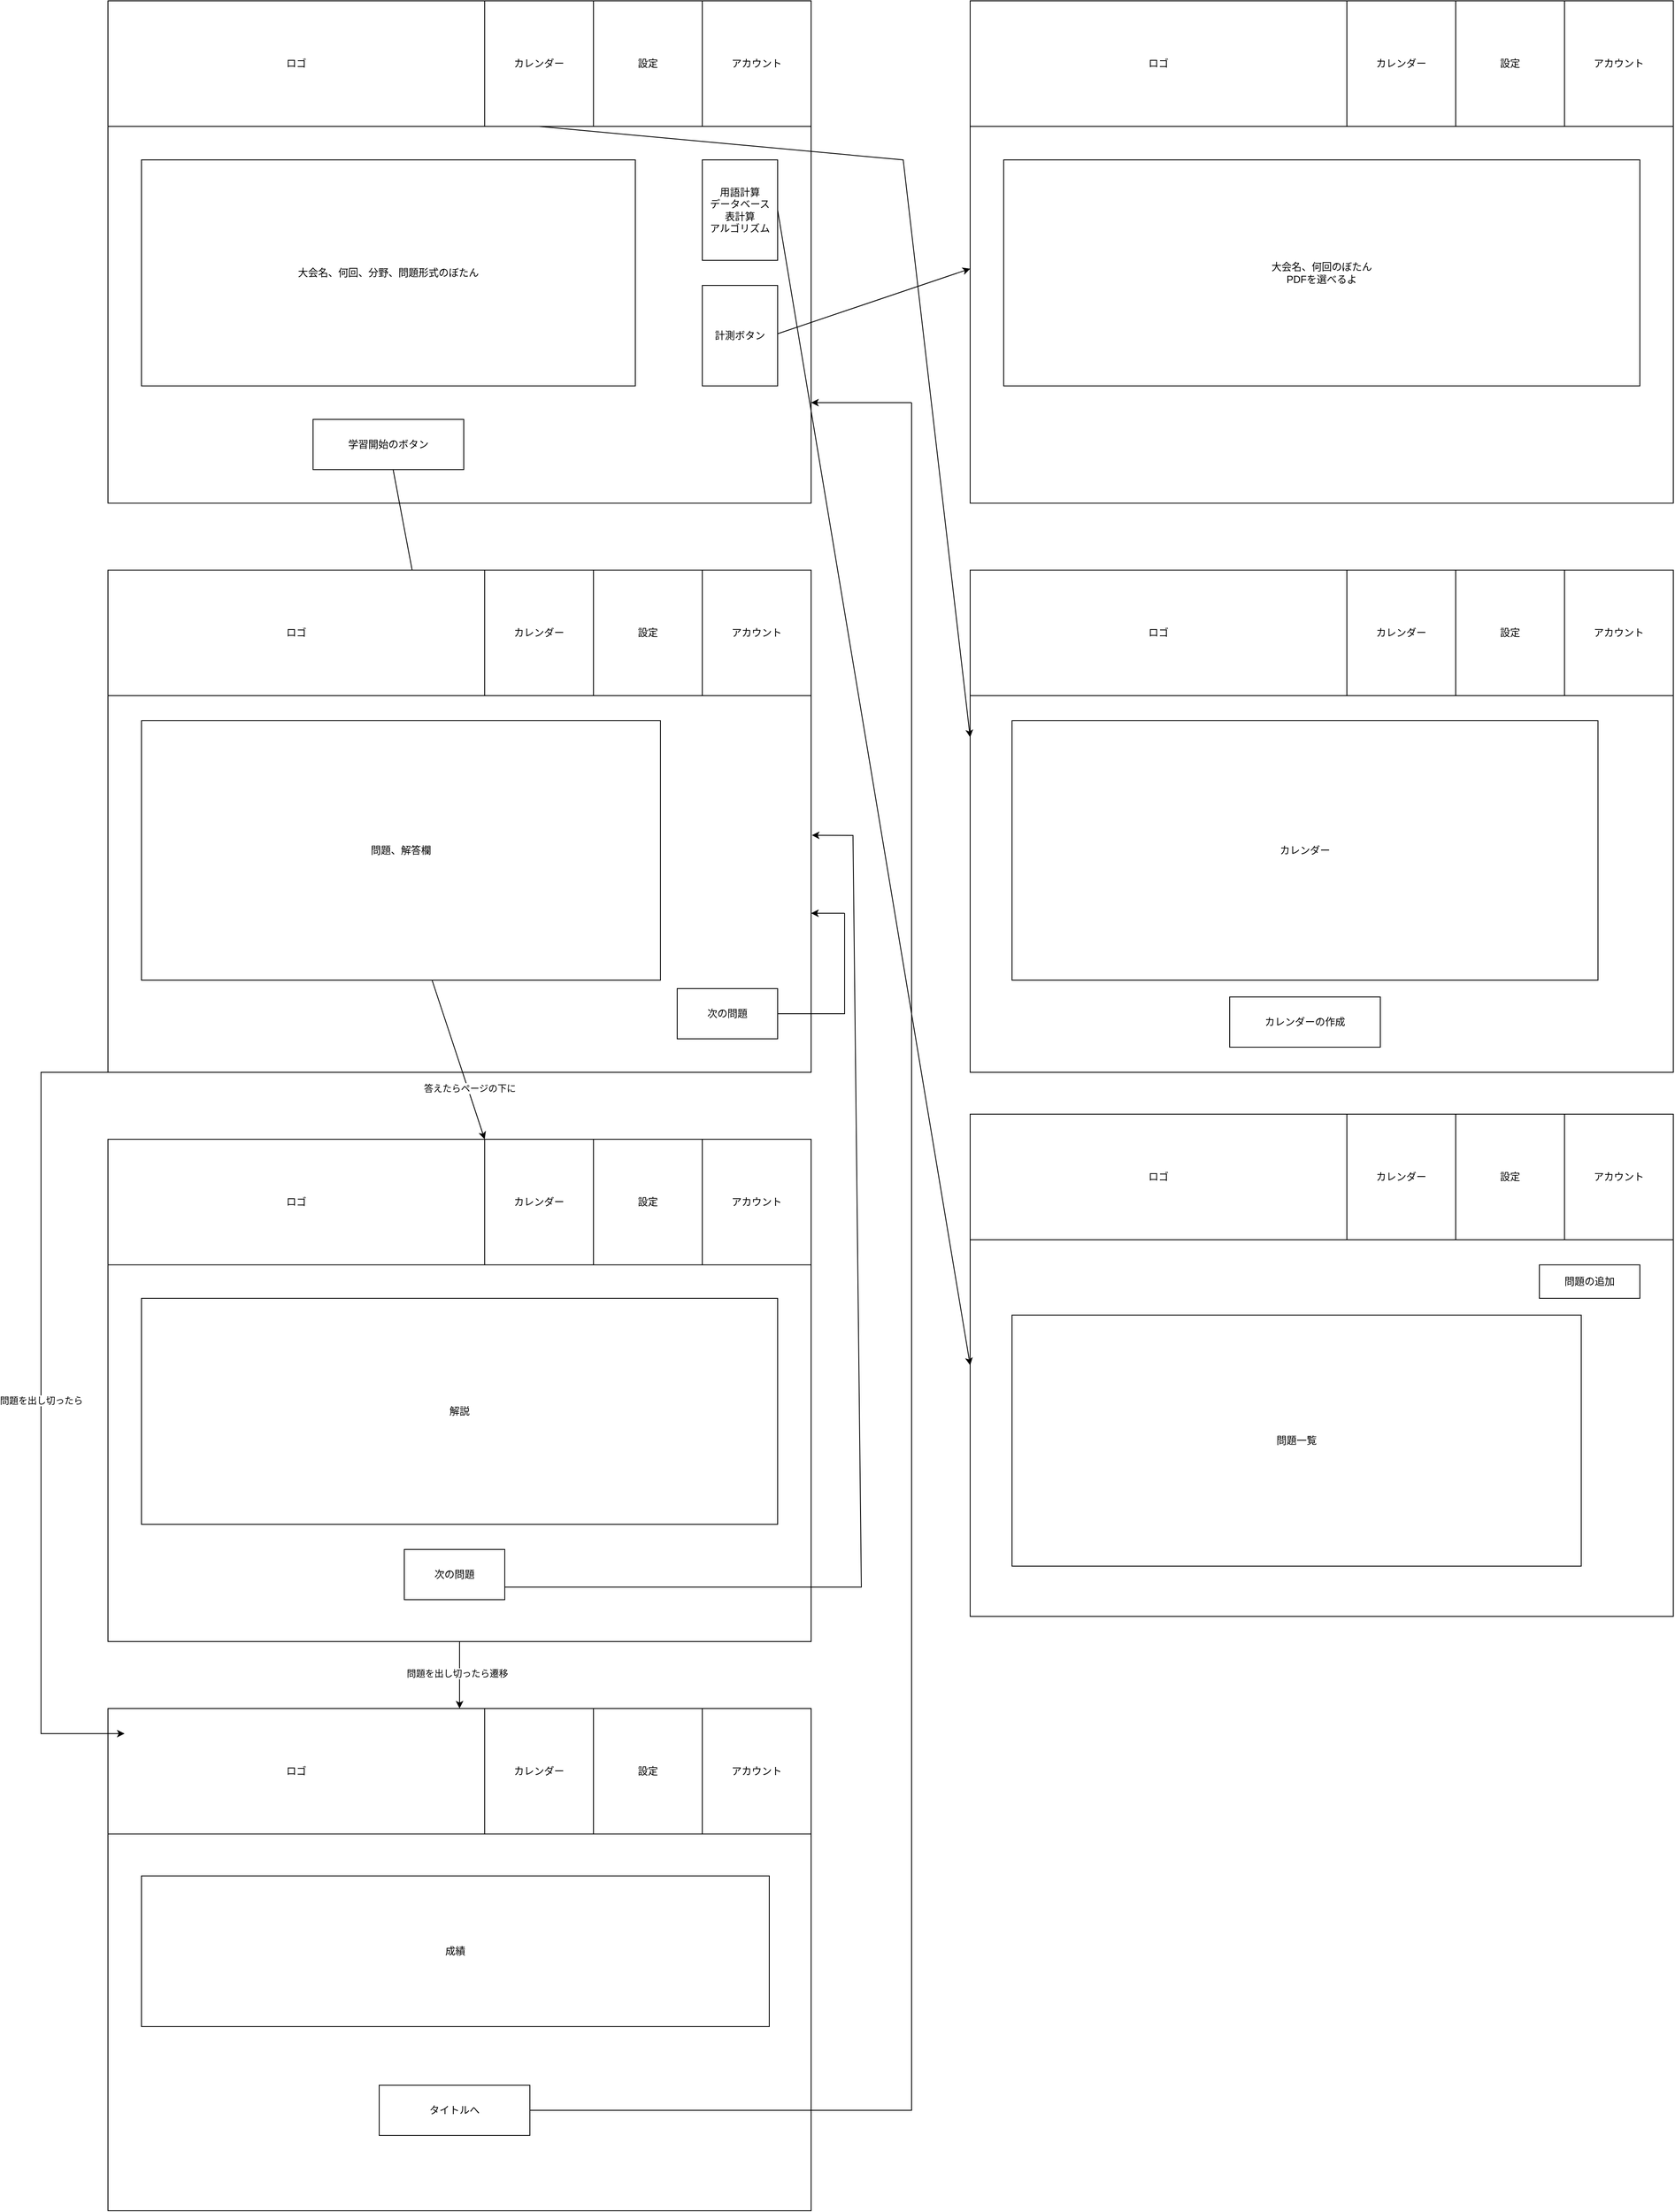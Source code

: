 <mxfile version="24.4.14" type="device">
  <diagram name="ページ1" id="dh2QZhzZqzziUDRQoIfL">
    <mxGraphModel dx="3695" dy="1560" grid="1" gridSize="10" guides="1" tooltips="1" connect="1" arrows="1" fold="1" page="1" pageScale="1" pageWidth="827" pageHeight="1169" math="0" shadow="0">
      <root>
        <mxCell id="0" />
        <mxCell id="1" parent="0" />
        <mxCell id="YVsaJTLRSC4F98zlZ3vZ-1" value="" style="rounded=0;whiteSpace=wrap;html=1;movable=1;resizable=1;rotatable=1;deletable=1;editable=1;locked=0;connectable=1;" parent="1" vertex="1">
          <mxGeometry width="840" height="600" as="geometry" />
        </mxCell>
        <mxCell id="YVsaJTLRSC4F98zlZ3vZ-2" value="" style="rounded=0;whiteSpace=wrap;html=1;movable=1;resizable=1;rotatable=1;deletable=1;editable=1;locked=0;connectable=1;" parent="1" vertex="1">
          <mxGeometry width="840" height="150" as="geometry" />
        </mxCell>
        <mxCell id="YVsaJTLRSC4F98zlZ3vZ-3" value="ロゴ" style="rounded=0;whiteSpace=wrap;html=1;movable=1;resizable=1;rotatable=1;deletable=1;editable=1;locked=0;connectable=1;" parent="1" vertex="1">
          <mxGeometry width="450" height="150" as="geometry" />
        </mxCell>
        <mxCell id="YVsaJTLRSC4F98zlZ3vZ-4" value="設定" style="rounded=0;whiteSpace=wrap;html=1;movable=1;resizable=1;rotatable=1;deletable=1;editable=1;locked=0;connectable=1;" parent="1" vertex="1">
          <mxGeometry x="580" width="130" height="150" as="geometry" />
        </mxCell>
        <mxCell id="YVsaJTLRSC4F98zlZ3vZ-5" value="カレンダー" style="rounded=0;whiteSpace=wrap;html=1;movable=1;resizable=1;rotatable=1;deletable=1;editable=1;locked=0;connectable=1;" parent="1" vertex="1">
          <mxGeometry x="450" width="130" height="150" as="geometry" />
        </mxCell>
        <mxCell id="YVsaJTLRSC4F98zlZ3vZ-6" value="アカウント" style="rounded=0;whiteSpace=wrap;html=1;movable=1;resizable=1;rotatable=1;deletable=1;editable=1;locked=0;connectable=1;" parent="1" vertex="1">
          <mxGeometry x="710" width="130" height="150" as="geometry" />
        </mxCell>
        <mxCell id="YVsaJTLRSC4F98zlZ3vZ-7" value="&lt;div&gt;&lt;span style=&quot;background-color: initial;&quot;&gt;計測ボタン&lt;/span&gt;&lt;br&gt;&lt;/div&gt;" style="rounded=0;whiteSpace=wrap;html=1;movable=1;resizable=1;rotatable=1;deletable=1;editable=1;locked=0;connectable=1;" parent="1" vertex="1">
          <mxGeometry x="710" y="340" width="90" height="120" as="geometry" />
        </mxCell>
        <mxCell id="YVsaJTLRSC4F98zlZ3vZ-8" value="大会名、何回、分野、問題形式のぼたん" style="rounded=0;whiteSpace=wrap;html=1;movable=1;resizable=1;rotatable=1;deletable=1;editable=1;locked=0;connectable=1;" parent="1" vertex="1">
          <mxGeometry x="40" y="190" width="590" height="270" as="geometry" />
        </mxCell>
        <mxCell id="YVsaJTLRSC4F98zlZ3vZ-10" value="学習開始のボタン" style="rounded=0;whiteSpace=wrap;html=1;movable=1;resizable=1;rotatable=1;deletable=1;editable=1;locked=0;connectable=1;" parent="1" vertex="1">
          <mxGeometry x="245" y="500" width="180" height="60" as="geometry" />
        </mxCell>
        <mxCell id="YVsaJTLRSC4F98zlZ3vZ-22" value="" style="endArrow=none;html=1;rounded=0;" parent="1" source="YVsaJTLRSC4F98zlZ3vZ-24" target="YVsaJTLRSC4F98zlZ3vZ-10" edge="1">
          <mxGeometry width="50" height="50" relative="1" as="geometry">
            <mxPoint x="410" y="680" as="sourcePoint" />
            <mxPoint x="350" y="560" as="targetPoint" />
          </mxGeometry>
        </mxCell>
        <mxCell id="YVsaJTLRSC4F98zlZ3vZ-24" value="" style="rounded=0;whiteSpace=wrap;html=1;" parent="1" vertex="1">
          <mxGeometry y="680" width="840" height="600" as="geometry" />
        </mxCell>
        <mxCell id="YVsaJTLRSC4F98zlZ3vZ-26" value="問題、解答欄" style="rounded=0;whiteSpace=wrap;html=1;" parent="1" vertex="1">
          <mxGeometry x="40" y="860" width="620" height="310" as="geometry" />
        </mxCell>
        <mxCell id="YVsaJTLRSC4F98zlZ3vZ-27" value="" style="rounded=0;whiteSpace=wrap;html=1;" parent="1" vertex="1">
          <mxGeometry y="1360" width="840" height="600" as="geometry" />
        </mxCell>
        <mxCell id="YVsaJTLRSC4F98zlZ3vZ-30" value="次の問題" style="rounded=0;whiteSpace=wrap;html=1;" parent="1" vertex="1">
          <mxGeometry x="354" y="1850" width="120" height="60" as="geometry" />
        </mxCell>
        <mxCell id="YVsaJTLRSC4F98zlZ3vZ-31" value="次の問題" style="rounded=0;whiteSpace=wrap;html=1;" parent="1" vertex="1">
          <mxGeometry x="680" y="1180" width="120" height="60" as="geometry" />
        </mxCell>
        <mxCell id="YVsaJTLRSC4F98zlZ3vZ-32" value="解説" style="rounded=0;whiteSpace=wrap;html=1;" parent="1" vertex="1">
          <mxGeometry x="40" y="1550" width="760" height="270" as="geometry" />
        </mxCell>
        <mxCell id="YVsaJTLRSC4F98zlZ3vZ-33" value="" style="endArrow=classic;html=1;rounded=0;entryX=0.5;entryY=0;entryDx=0;entryDy=0;" parent="1" source="YVsaJTLRSC4F98zlZ3vZ-27" target="YVsaJTLRSC4F98zlZ3vZ-34" edge="1">
          <mxGeometry width="50" height="50" relative="1" as="geometry">
            <mxPoint x="389" y="2030" as="sourcePoint" />
            <mxPoint x="439" y="1980" as="targetPoint" />
          </mxGeometry>
        </mxCell>
        <mxCell id="YVsaJTLRSC4F98zlZ3vZ-36" value="問題を出し切ったら遷移" style="edgeLabel;html=1;align=center;verticalAlign=middle;resizable=0;points=[];" parent="YVsaJTLRSC4F98zlZ3vZ-33" vertex="1" connectable="0">
          <mxGeometry x="-0.051" y="-3" relative="1" as="geometry">
            <mxPoint as="offset" />
          </mxGeometry>
        </mxCell>
        <mxCell id="YVsaJTLRSC4F98zlZ3vZ-34" value="" style="rounded=0;whiteSpace=wrap;html=1;" parent="1" vertex="1">
          <mxGeometry y="2040" width="840" height="600" as="geometry" />
        </mxCell>
        <mxCell id="YVsaJTLRSC4F98zlZ3vZ-37" value="" style="rounded=0;whiteSpace=wrap;html=1;movable=1;resizable=1;rotatable=1;deletable=1;editable=1;locked=0;connectable=1;" parent="1" vertex="1">
          <mxGeometry y="2040" width="840" height="150" as="geometry" />
        </mxCell>
        <mxCell id="YVsaJTLRSC4F98zlZ3vZ-38" value="ロゴ" style="rounded=0;whiteSpace=wrap;html=1;movable=1;resizable=1;rotatable=1;deletable=1;editable=1;locked=0;connectable=1;" parent="1" vertex="1">
          <mxGeometry y="2040" width="450" height="150" as="geometry" />
        </mxCell>
        <mxCell id="YVsaJTLRSC4F98zlZ3vZ-39" value="設定" style="rounded=0;whiteSpace=wrap;html=1;movable=1;resizable=1;rotatable=1;deletable=1;editable=1;locked=0;connectable=1;" parent="1" vertex="1">
          <mxGeometry x="580" y="2040" width="130" height="150" as="geometry" />
        </mxCell>
        <mxCell id="YVsaJTLRSC4F98zlZ3vZ-40" value="カレンダー" style="rounded=0;whiteSpace=wrap;html=1;movable=1;resizable=1;rotatable=1;deletable=1;editable=1;locked=0;connectable=1;" parent="1" vertex="1">
          <mxGeometry x="450" y="2040" width="130" height="150" as="geometry" />
        </mxCell>
        <mxCell id="YVsaJTLRSC4F98zlZ3vZ-41" value="アカウント" style="rounded=0;whiteSpace=wrap;html=1;movable=1;resizable=1;rotatable=1;deletable=1;editable=1;locked=0;connectable=1;" parent="1" vertex="1">
          <mxGeometry x="710" y="2040" width="130" height="150" as="geometry" />
        </mxCell>
        <mxCell id="YVsaJTLRSC4F98zlZ3vZ-42" value="" style="rounded=0;whiteSpace=wrap;html=1;movable=1;resizable=1;rotatable=1;deletable=1;editable=1;locked=0;connectable=1;" parent="1" vertex="1">
          <mxGeometry y="1360" width="840" height="150" as="geometry" />
        </mxCell>
        <mxCell id="YVsaJTLRSC4F98zlZ3vZ-43" value="ロゴ" style="rounded=0;whiteSpace=wrap;html=1;movable=1;resizable=1;rotatable=1;deletable=1;editable=1;locked=0;connectable=1;" parent="1" vertex="1">
          <mxGeometry y="1360" width="450" height="150" as="geometry" />
        </mxCell>
        <mxCell id="YVsaJTLRSC4F98zlZ3vZ-44" value="設定" style="rounded=0;whiteSpace=wrap;html=1;movable=1;resizable=1;rotatable=1;deletable=1;editable=1;locked=0;connectable=1;" parent="1" vertex="1">
          <mxGeometry x="580" y="1360" width="130" height="150" as="geometry" />
        </mxCell>
        <mxCell id="YVsaJTLRSC4F98zlZ3vZ-45" value="カレンダー" style="rounded=0;whiteSpace=wrap;html=1;movable=1;resizable=1;rotatable=1;deletable=1;editable=1;locked=0;connectable=1;" parent="1" vertex="1">
          <mxGeometry x="450" y="1360" width="130" height="150" as="geometry" />
        </mxCell>
        <mxCell id="YVsaJTLRSC4F98zlZ3vZ-46" value="アカウント" style="rounded=0;whiteSpace=wrap;html=1;movable=1;resizable=1;rotatable=1;deletable=1;editable=1;locked=0;connectable=1;" parent="1" vertex="1">
          <mxGeometry x="710" y="1360" width="130" height="150" as="geometry" />
        </mxCell>
        <mxCell id="YVsaJTLRSC4F98zlZ3vZ-47" value="" style="rounded=0;whiteSpace=wrap;html=1;movable=1;resizable=1;rotatable=1;deletable=1;editable=1;locked=0;connectable=1;" parent="1" vertex="1">
          <mxGeometry y="680" width="840" height="150" as="geometry" />
        </mxCell>
        <mxCell id="YVsaJTLRSC4F98zlZ3vZ-48" value="ロゴ" style="rounded=0;whiteSpace=wrap;html=1;movable=1;resizable=1;rotatable=1;deletable=1;editable=1;locked=0;connectable=1;" parent="1" vertex="1">
          <mxGeometry y="680" width="450" height="150" as="geometry" />
        </mxCell>
        <mxCell id="YVsaJTLRSC4F98zlZ3vZ-49" value="設定" style="rounded=0;whiteSpace=wrap;html=1;movable=1;resizable=1;rotatable=1;deletable=1;editable=1;locked=0;connectable=1;" parent="1" vertex="1">
          <mxGeometry x="580" y="680" width="130" height="150" as="geometry" />
        </mxCell>
        <mxCell id="YVsaJTLRSC4F98zlZ3vZ-50" value="カレンダー" style="rounded=0;whiteSpace=wrap;html=1;movable=1;resizable=1;rotatable=1;deletable=1;editable=1;locked=0;connectable=1;" parent="1" vertex="1">
          <mxGeometry x="450" y="680" width="130" height="150" as="geometry" />
        </mxCell>
        <mxCell id="YVsaJTLRSC4F98zlZ3vZ-51" value="アカウント" style="rounded=0;whiteSpace=wrap;html=1;movable=1;resizable=1;rotatable=1;deletable=1;editable=1;locked=0;connectable=1;" parent="1" vertex="1">
          <mxGeometry x="710" y="680" width="130" height="150" as="geometry" />
        </mxCell>
        <mxCell id="YVsaJTLRSC4F98zlZ3vZ-56" value="" style="endArrow=none;html=1;rounded=0;exitX=1;exitY=0.5;exitDx=0;exitDy=0;" parent="1" edge="1">
          <mxGeometry width="50" height="50" relative="1" as="geometry">
            <mxPoint x="800" y="1210" as="sourcePoint" />
            <mxPoint x="880" y="1110" as="targetPoint" />
            <Array as="points">
              <mxPoint x="880" y="1210" />
              <mxPoint x="880" y="1090" />
            </Array>
          </mxGeometry>
        </mxCell>
        <mxCell id="YVsaJTLRSC4F98zlZ3vZ-57" value="" style="endArrow=classic;html=1;rounded=0;" parent="1" edge="1">
          <mxGeometry width="50" height="50" relative="1" as="geometry">
            <mxPoint x="880" y="1090" as="sourcePoint" />
            <mxPoint x="840" y="1090" as="targetPoint" />
            <Array as="points">
              <mxPoint x="860" y="1090" />
            </Array>
          </mxGeometry>
        </mxCell>
        <mxCell id="YVsaJTLRSC4F98zlZ3vZ-58" value="成績" style="rounded=0;whiteSpace=wrap;html=1;" parent="1" vertex="1">
          <mxGeometry x="40" y="2240" width="750" height="180" as="geometry" />
        </mxCell>
        <mxCell id="YVsaJTLRSC4F98zlZ3vZ-60" value="タイトルへ" style="rounded=0;whiteSpace=wrap;html=1;" parent="1" vertex="1">
          <mxGeometry x="324" y="2490" width="180" height="60" as="geometry" />
        </mxCell>
        <mxCell id="YVsaJTLRSC4F98zlZ3vZ-62" value="" style="endArrow=none;html=1;rounded=0;exitX=1;exitY=0.5;exitDx=0;exitDy=0;" parent="1" source="YVsaJTLRSC4F98zlZ3vZ-60" edge="1">
          <mxGeometry width="50" height="50" relative="1" as="geometry">
            <mxPoint x="600" y="2570" as="sourcePoint" />
            <mxPoint x="960" y="480" as="targetPoint" />
            <Array as="points">
              <mxPoint x="960" y="2520" />
            </Array>
          </mxGeometry>
        </mxCell>
        <mxCell id="YVsaJTLRSC4F98zlZ3vZ-63" value="" style="endArrow=classic;html=1;rounded=0;entryX=1;entryY=0.8;entryDx=0;entryDy=0;entryPerimeter=0;" parent="1" target="YVsaJTLRSC4F98zlZ3vZ-1" edge="1">
          <mxGeometry width="50" height="50" relative="1" as="geometry">
            <mxPoint x="960" y="480" as="sourcePoint" />
            <mxPoint x="910" y="410" as="targetPoint" />
          </mxGeometry>
        </mxCell>
        <mxCell id="YVsaJTLRSC4F98zlZ3vZ-64" value="" style="endArrow=classic;html=1;rounded=0;exitX=0.995;exitY=0.482;exitDx=0;exitDy=0;exitPerimeter=0;" parent="1" source="YVsaJTLRSC4F98zlZ3vZ-7" edge="1">
          <mxGeometry width="50" height="50" relative="1" as="geometry">
            <mxPoint x="880" y="340" as="sourcePoint" />
            <mxPoint x="1030" y="320" as="targetPoint" />
          </mxGeometry>
        </mxCell>
        <mxCell id="YVsaJTLRSC4F98zlZ3vZ-65" value="" style="rounded=0;whiteSpace=wrap;html=1;movable=1;resizable=1;rotatable=1;deletable=1;editable=1;locked=0;connectable=1;" parent="1" vertex="1">
          <mxGeometry x="1030" width="840" height="600" as="geometry" />
        </mxCell>
        <mxCell id="YVsaJTLRSC4F98zlZ3vZ-66" value="" style="rounded=0;whiteSpace=wrap;html=1;movable=1;resizable=1;rotatable=1;deletable=1;editable=1;locked=0;connectable=1;" parent="1" vertex="1">
          <mxGeometry x="1030" width="840" height="150" as="geometry" />
        </mxCell>
        <mxCell id="YVsaJTLRSC4F98zlZ3vZ-67" value="ロゴ" style="rounded=0;whiteSpace=wrap;html=1;movable=1;resizable=1;rotatable=1;deletable=1;editable=1;locked=0;connectable=1;" parent="1" vertex="1">
          <mxGeometry x="1030" width="450" height="150" as="geometry" />
        </mxCell>
        <mxCell id="YVsaJTLRSC4F98zlZ3vZ-68" value="設定" style="rounded=0;whiteSpace=wrap;html=1;movable=1;resizable=1;rotatable=1;deletable=1;editable=1;locked=0;connectable=1;" parent="1" vertex="1">
          <mxGeometry x="1610" width="130" height="150" as="geometry" />
        </mxCell>
        <mxCell id="YVsaJTLRSC4F98zlZ3vZ-69" value="カレンダー" style="rounded=0;whiteSpace=wrap;html=1;movable=1;resizable=1;rotatable=1;deletable=1;editable=1;locked=0;connectable=1;" parent="1" vertex="1">
          <mxGeometry x="1480" width="130" height="150" as="geometry" />
        </mxCell>
        <mxCell id="YVsaJTLRSC4F98zlZ3vZ-70" value="アカウント" style="rounded=0;whiteSpace=wrap;html=1;movable=1;resizable=1;rotatable=1;deletable=1;editable=1;locked=0;connectable=1;" parent="1" vertex="1">
          <mxGeometry x="1740" width="130" height="150" as="geometry" />
        </mxCell>
        <mxCell id="YVsaJTLRSC4F98zlZ3vZ-72" value="大会名、何回のぼたん&lt;div&gt;PDFを選べるよ&lt;/div&gt;" style="rounded=0;whiteSpace=wrap;html=1;movable=1;resizable=1;rotatable=1;deletable=1;editable=1;locked=0;connectable=1;" parent="1" vertex="1">
          <mxGeometry x="1070" y="190" width="760" height="270" as="geometry" />
        </mxCell>
        <mxCell id="YVsaJTLRSC4F98zlZ3vZ-74" value="" style="rounded=0;whiteSpace=wrap;html=1;" parent="1" vertex="1">
          <mxGeometry x="1030" y="680" width="840" height="600" as="geometry" />
        </mxCell>
        <mxCell id="YVsaJTLRSC4F98zlZ3vZ-75" value="" style="rounded=0;whiteSpace=wrap;html=1;movable=1;resizable=1;rotatable=1;deletable=1;editable=1;locked=0;connectable=1;" parent="1" vertex="1">
          <mxGeometry x="1030" y="680" width="840" height="150" as="geometry" />
        </mxCell>
        <mxCell id="YVsaJTLRSC4F98zlZ3vZ-76" value="ロゴ" style="rounded=0;whiteSpace=wrap;html=1;movable=1;resizable=1;rotatable=1;deletable=1;editable=1;locked=0;connectable=1;" parent="1" vertex="1">
          <mxGeometry x="1030" y="680" width="450" height="150" as="geometry" />
        </mxCell>
        <mxCell id="YVsaJTLRSC4F98zlZ3vZ-77" value="設定" style="rounded=0;whiteSpace=wrap;html=1;movable=1;resizable=1;rotatable=1;deletable=1;editable=1;locked=0;connectable=1;" parent="1" vertex="1">
          <mxGeometry x="1610" y="680" width="130" height="150" as="geometry" />
        </mxCell>
        <mxCell id="YVsaJTLRSC4F98zlZ3vZ-78" value="カレンダー" style="rounded=0;whiteSpace=wrap;html=1;movable=1;resizable=1;rotatable=1;deletable=1;editable=1;locked=0;connectable=1;" parent="1" vertex="1">
          <mxGeometry x="1480" y="680" width="130" height="150" as="geometry" />
        </mxCell>
        <mxCell id="YVsaJTLRSC4F98zlZ3vZ-79" value="アカウント" style="rounded=0;whiteSpace=wrap;html=1;movable=1;resizable=1;rotatable=1;deletable=1;editable=1;locked=0;connectable=1;" parent="1" vertex="1">
          <mxGeometry x="1740" y="680" width="130" height="150" as="geometry" />
        </mxCell>
        <mxCell id="YVsaJTLRSC4F98zlZ3vZ-80" value="" style="endArrow=classic;html=1;rounded=0;exitX=0.5;exitY=1;exitDx=0;exitDy=0;entryX=0;entryY=0.333;entryDx=0;entryDy=0;entryPerimeter=0;" parent="1" source="YVsaJTLRSC4F98zlZ3vZ-5" target="YVsaJTLRSC4F98zlZ3vZ-74" edge="1">
          <mxGeometry width="50" height="50" relative="1" as="geometry">
            <mxPoint x="650" y="200" as="sourcePoint" />
            <mxPoint x="700" y="150" as="targetPoint" />
            <Array as="points">
              <mxPoint x="950" y="190" />
            </Array>
          </mxGeometry>
        </mxCell>
        <mxCell id="YVsaJTLRSC4F98zlZ3vZ-81" value="カレンダー" style="rounded=0;whiteSpace=wrap;html=1;" parent="1" vertex="1">
          <mxGeometry x="1080" y="860" width="700" height="310" as="geometry" />
        </mxCell>
        <mxCell id="YVsaJTLRSC4F98zlZ3vZ-82" value="カレンダーの作成" style="rounded=0;whiteSpace=wrap;html=1;" parent="1" vertex="1">
          <mxGeometry x="1340" y="1190" width="180" height="60" as="geometry" />
        </mxCell>
        <mxCell id="AlAXAshSMv7GXRYsCewH-1" value="" style="endArrow=classic;html=1;rounded=0;exitX=0.25;exitY=1;exitDx=0;exitDy=0;entryX=0.044;entryY=0.2;entryDx=0;entryDy=0;entryPerimeter=0;" parent="1" source="YVsaJTLRSC4F98zlZ3vZ-24" target="YVsaJTLRSC4F98zlZ3vZ-38" edge="1">
          <mxGeometry width="50" height="50" relative="1" as="geometry">
            <mxPoint x="-100" y="1320" as="sourcePoint" />
            <mxPoint x="-50" y="1270" as="targetPoint" />
            <Array as="points">
              <mxPoint x="-80" y="1280" />
              <mxPoint x="-80" y="2070" />
            </Array>
          </mxGeometry>
        </mxCell>
        <mxCell id="AlAXAshSMv7GXRYsCewH-2" value="問題を出し切ったら" style="edgeLabel;html=1;align=center;verticalAlign=middle;resizable=0;points=[];" parent="AlAXAshSMv7GXRYsCewH-1" vertex="1" connectable="0">
          <mxGeometry x="0.155" relative="1" as="geometry">
            <mxPoint as="offset" />
          </mxGeometry>
        </mxCell>
        <mxCell id="AlAXAshSMv7GXRYsCewH-3" value="" style="endArrow=classic;html=1;rounded=0;exitX=1;exitY=0.75;exitDx=0;exitDy=0;entryX=1.001;entryY=0.528;entryDx=0;entryDy=0;entryPerimeter=0;" parent="1" source="YVsaJTLRSC4F98zlZ3vZ-30" target="YVsaJTLRSC4F98zlZ3vZ-24" edge="1">
          <mxGeometry width="50" height="50" relative="1" as="geometry">
            <mxPoint x="660" y="1930" as="sourcePoint" />
            <mxPoint x="890" y="1000" as="targetPoint" />
            <Array as="points">
              <mxPoint x="900" y="1895" />
              <mxPoint x="890" y="997" />
            </Array>
          </mxGeometry>
        </mxCell>
        <mxCell id="u0NW_Edgaun57FOAjR7u-2" value="" style="endArrow=classic;html=1;rounded=0;exitX=0.56;exitY=1;exitDx=0;exitDy=0;exitPerimeter=0;entryX=1;entryY=0;entryDx=0;entryDy=0;" edge="1" parent="1" source="YVsaJTLRSC4F98zlZ3vZ-26" target="YVsaJTLRSC4F98zlZ3vZ-43">
          <mxGeometry width="50" height="50" relative="1" as="geometry">
            <mxPoint x="390" y="1270" as="sourcePoint" />
            <mxPoint x="440" y="1220" as="targetPoint" />
          </mxGeometry>
        </mxCell>
        <mxCell id="u0NW_Edgaun57FOAjR7u-3" value="答えたらページの下に" style="edgeLabel;html=1;align=center;verticalAlign=middle;resizable=0;points=[];" vertex="1" connectable="0" parent="u0NW_Edgaun57FOAjR7u-2">
          <mxGeometry x="0.365" y="2" relative="1" as="geometry">
            <mxPoint as="offset" />
          </mxGeometry>
        </mxCell>
        <mxCell id="u0NW_Edgaun57FOAjR7u-4" value="" style="rounded=0;whiteSpace=wrap;html=1;movable=1;resizable=1;rotatable=1;deletable=1;editable=1;locked=0;connectable=1;" vertex="1" parent="1">
          <mxGeometry x="1030" y="1330" width="840" height="600" as="geometry" />
        </mxCell>
        <mxCell id="u0NW_Edgaun57FOAjR7u-5" value="" style="rounded=0;whiteSpace=wrap;html=1;movable=1;resizable=1;rotatable=1;deletable=1;editable=1;locked=0;connectable=1;" vertex="1" parent="1">
          <mxGeometry x="1030" y="1330" width="840" height="150" as="geometry" />
        </mxCell>
        <mxCell id="u0NW_Edgaun57FOAjR7u-6" value="ロゴ" style="rounded=0;whiteSpace=wrap;html=1;movable=1;resizable=1;rotatable=1;deletable=1;editable=1;locked=0;connectable=1;" vertex="1" parent="1">
          <mxGeometry x="1030" y="1330" width="450" height="150" as="geometry" />
        </mxCell>
        <mxCell id="u0NW_Edgaun57FOAjR7u-7" value="設定" style="rounded=0;whiteSpace=wrap;html=1;movable=1;resizable=1;rotatable=1;deletable=1;editable=1;locked=0;connectable=1;" vertex="1" parent="1">
          <mxGeometry x="1610" y="1330" width="130" height="150" as="geometry" />
        </mxCell>
        <mxCell id="u0NW_Edgaun57FOAjR7u-8" value="カレンダー" style="rounded=0;whiteSpace=wrap;html=1;movable=1;resizable=1;rotatable=1;deletable=1;editable=1;locked=0;connectable=1;" vertex="1" parent="1">
          <mxGeometry x="1480" y="1330" width="130" height="150" as="geometry" />
        </mxCell>
        <mxCell id="u0NW_Edgaun57FOAjR7u-9" value="アカウント" style="rounded=0;whiteSpace=wrap;html=1;movable=1;resizable=1;rotatable=1;deletable=1;editable=1;locked=0;connectable=1;" vertex="1" parent="1">
          <mxGeometry x="1740" y="1330" width="130" height="150" as="geometry" />
        </mxCell>
        <mxCell id="u0NW_Edgaun57FOAjR7u-10" value="&lt;div&gt;用語計算&lt;/div&gt;&lt;div&gt;データベース&lt;/div&gt;&lt;div&gt;表計算&lt;/div&gt;&lt;div&gt;アルゴリズム&lt;/div&gt;" style="rounded=0;whiteSpace=wrap;html=1;movable=1;resizable=1;rotatable=1;deletable=1;editable=1;locked=0;connectable=1;" vertex="1" parent="1">
          <mxGeometry x="710" y="190" width="90" height="120" as="geometry" />
        </mxCell>
        <mxCell id="u0NW_Edgaun57FOAjR7u-11" value="" style="endArrow=classic;html=1;rounded=0;exitX=1;exitY=0.5;exitDx=0;exitDy=0;entryX=0;entryY=0.5;entryDx=0;entryDy=0;" edge="1" parent="1" source="u0NW_Edgaun57FOAjR7u-10" target="u0NW_Edgaun57FOAjR7u-4">
          <mxGeometry width="50" height="50" relative="1" as="geometry">
            <mxPoint x="910" y="280" as="sourcePoint" />
            <mxPoint x="1000" y="1520" as="targetPoint" />
          </mxGeometry>
        </mxCell>
        <mxCell id="u0NW_Edgaun57FOAjR7u-12" value="問題一覧" style="rounded=0;whiteSpace=wrap;html=1;" vertex="1" parent="1">
          <mxGeometry x="1080" y="1570" width="680" height="300" as="geometry" />
        </mxCell>
        <mxCell id="u0NW_Edgaun57FOAjR7u-13" value="問題の追加" style="rounded=0;whiteSpace=wrap;html=1;" vertex="1" parent="1">
          <mxGeometry x="1710" y="1510" width="120" height="40" as="geometry" />
        </mxCell>
      </root>
    </mxGraphModel>
  </diagram>
</mxfile>
